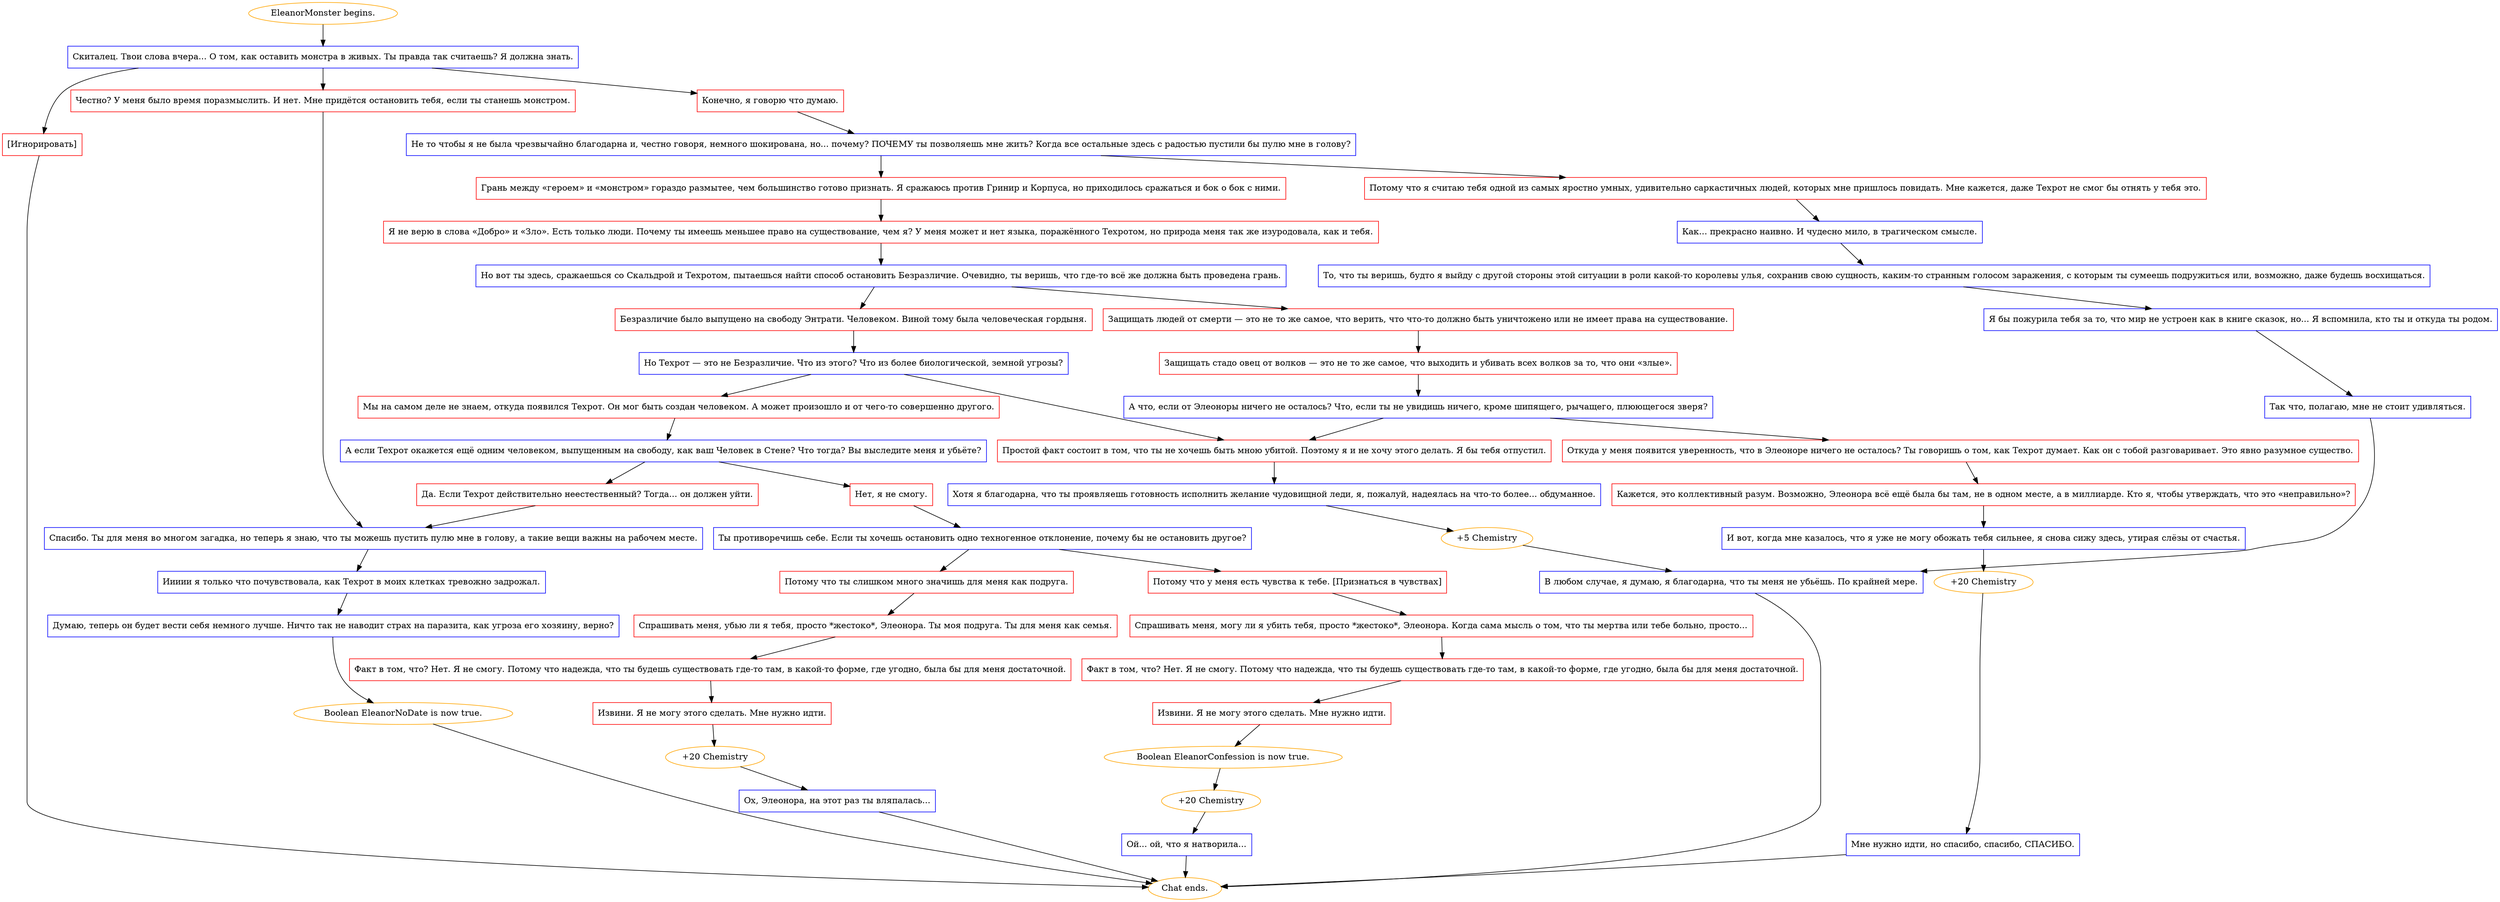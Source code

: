 digraph {
	"EleanorMonster begins." [color=orange];
		"EleanorMonster begins." -> j2436637884;
	j2436637884 [label="Скиталец. Твои слова вчера... О том, как оставить монстра в живых. Ты правда так считаешь? Я должна знать.",shape=box,color=blue];
		j2436637884 -> j1640970068;
		j2436637884 -> j3212400017;
		j2436637884 -> j3456118237;
	j1640970068 [label="Конечно, я говорю что думаю.",shape=box,color=red];
		j1640970068 -> j2581984814;
	j3212400017 [label="Честно? У меня было время поразмыслить. И нет. Мне придётся остановить тебя, если ты станешь монстром.",shape=box,color=red];
		j3212400017 -> j1055873958;
	j3456118237 [label="[Игнорировать]",shape=box,color=red];
		j3456118237 -> "Chat ends.";
	j2581984814 [label="Не то чтобы я не была чрезвычайно благодарна и, честно говоря, немного шокирована, но... почему? ПОЧЕМУ ты позволяешь мне жить? Когда все остальные здесь с радостью пустили бы пулю мне в голову?",shape=box,color=blue];
		j2581984814 -> j335146812;
		j2581984814 -> j2814596343;
	j1055873958 [label="Спасибо. Ты для меня во многом загадка, но теперь я знаю, что ты можешь пустить пулю мне в голову, а такие вещи важны на рабочем месте.",shape=box,color=blue];
		j1055873958 -> j2872338864;
	"Chat ends." [color=orange];
	j335146812 [label="Грань между «героем» и «монстром» гораздо размытее, чем большинство готово признать. Я сражаюсь против Гринир и Корпуса, но приходилось сражаться и бок о бок с ними.",shape=box,color=red];
		j335146812 -> j628657631;
	j2814596343 [label="Потому что я считаю тебя одной из самых яростно умных, удивительно саркастичных людей, которых мне пришлось повидать. Мне кажется, даже Техрот не смог бы отнять у тебя это.",shape=box,color=red];
		j2814596343 -> j1098783052;
	j2872338864 [label="Иииии я только что почувствовала, как Техрот в моих клетках тревожно задрожал.",shape=box,color=blue];
		j2872338864 -> j3644950393;
	j628657631 [label="Я не верю в слова «Добро» и «Зло». Есть только люди. Почему ты имеешь меньшее право на существование, чем я? У меня может и нет языка, поражённого Техротом, но природа меня так же изуродовала, как и тебя.",shape=box,color=red];
		j628657631 -> j108875625;
	j1098783052 [label="Как... прекрасно наивно. И чудесно мило, в трагическом смысле.",shape=box,color=blue];
		j1098783052 -> j660974560;
	j3644950393 [label="Думаю, теперь он будет вести себя немного лучше. Ничто так не наводит страх на паразита, как угроза его хозяину, верно?",shape=box,color=blue];
		j3644950393 -> j2728200779;
	j108875625 [label="Но вот ты здесь, сражаешься со Скальдрой и Техротом, пытаешься найти способ остановить Безразличие. Очевидно, ты веришь, что где-то всё же должна быть проведена грань.",shape=box,color=blue];
		j108875625 -> j4123283592;
		j108875625 -> j1609232766;
	j660974560 [label="То, что ты веришь, будто я выйду с другой стороны этой ситуации в роли какой-то королевы улья, сохранив свою сущность, каким-то странным голосом заражения, с которым ты сумеешь подружиться или, возможно, даже будешь восхищаться.",shape=box,color=blue];
		j660974560 -> j4046274830;
	j2728200779 [label="Boolean EleanorNoDate is now true.",color=orange];
		j2728200779 -> "Chat ends.";
	j4123283592 [label="Безразличие было выпущено на свободу Энтрати. Человеком. Виной тому была человеческая гордыня.",shape=box,color=red];
		j4123283592 -> j940665506;
	j1609232766 [label="Защищать людей от смерти — это не то же самое, что верить, что что-то должно быть уничтожено или не имеет права на существование.",shape=box,color=red];
		j1609232766 -> j235544825;
	j4046274830 [label="Я бы пожурила тебя за то, что мир не устроен как в книге сказок, но... Я вспомнила, кто ты и откуда ты родом.",shape=box,color=blue];
		j4046274830 -> j1824412470;
	j940665506 [label="Но Техрот — это не Безразличие. Что из этого? Что из более биологической, земной угрозы?",shape=box,color=blue];
		j940665506 -> j9180543;
		j940665506 -> j428926534;
	j235544825 [label="Защищать стадо овец от волков — это не то же самое, что выходить и убивать всех волков за то, что они «злые».",shape=box,color=red];
		j235544825 -> j1544564142;
	j1824412470 [label="Так что, полагаю, мне не стоит удивляться.",shape=box,color=blue];
		j1824412470 -> j782188258;
	j9180543 [label="Мы на самом деле не знаем, откуда появился Техрот. Он мог быть создан человеком. А может произошло и от чего-то совершенно другого.",shape=box,color=red];
		j9180543 -> j1166865505;
	j428926534 [label="Простой факт состоит в том, что ты не хочешь быть мною убитой. Поэтому я и не хочу этого делать. Я бы тебя отпустил.",shape=box,color=red];
		j428926534 -> j464991508;
	j1544564142 [label="А что, если от Элеоноры ничего не осталось? Что, если ты не увидишь ничего, кроме шипящего, рычащего, плюющегося зверя?",shape=box,color=blue];
		j1544564142 -> j4265967250;
		j1544564142 -> j428926534;
	j782188258 [label="В любом случае, я думаю, я благодарна, что ты меня не убьёшь. По крайней мере.",shape=box,color=blue];
		j782188258 -> "Chat ends.";
	j1166865505 [label="А если Техрот окажется ещё одним человеком, выпущенным на свободу, как ваш Человек в Стене? Что тогда? Вы выследите меня и убьёте?",shape=box,color=blue];
		j1166865505 -> j340449389;
		j1166865505 -> j3107458942;
	j464991508 [label="Хотя я благодарна, что ты проявляешь готовность исполнить желание чудовищной леди, я, пожалуй, надеялась на что-то более... обдуманное.",shape=box,color=blue];
		j464991508 -> j3912479318;
	j4265967250 [label="Откуда у меня появится уверенность, что в Элеоноре ничего не осталось? Ты говоришь о том, как Техрот думает. Как он с тобой разговаривает. Это явно разумное существо.",shape=box,color=red];
		j4265967250 -> j1604634035;
	j340449389 [label="Нет, я не смогу.",shape=box,color=red];
		j340449389 -> j2266121138;
	j3107458942 [label="Да. Если Техрот действительно неестественный? Тогда... он должен уйти.",shape=box,color=red];
		j3107458942 -> j1055873958;
	j3912479318 [label="+5 Chemistry",color=orange];
		j3912479318 -> j782188258;
	j1604634035 [label="Кажется, это коллективный разум. Возможно, Элеонора всё ещё была бы там, не в одном месте, а в миллиарде. Кто я, чтобы утверждать, что это «неправильно»?",shape=box,color=red];
		j1604634035 -> j1932166699;
	j2266121138 [label="Ты противоречишь себе. Если ты хочешь остановить одно техногенное отклонение, почему бы не остановить другое?",shape=box,color=blue];
		j2266121138 -> j2925641518;
		j2266121138 -> j917006785;
	j1932166699 [label="И вот, когда мне казалось, что я уже не могу обожать тебя сильнее, я снова сижу здесь, утирая слёзы от счастья.",shape=box,color=blue];
		j1932166699 -> j2839708224;
	j2925641518 [label="Потому что у меня есть чувства к тебе. [Признаться в чувствах]",shape=box,color=red];
		j2925641518 -> j3638970725;
	j917006785 [label="Потому что ты слишком много значишь для меня как подруга.",shape=box,color=red];
		j917006785 -> j3847175106;
	j2839708224 [label="+20 Chemistry",color=orange];
		j2839708224 -> j1125893695;
	j3638970725 [label="Спрашивать меня, могу ли я убить тебя, просто *жестоко*, Элеонора. Когда сама мысль о том, что ты мертва или тебе больно, просто...",shape=box,color=red];
		j3638970725 -> j1705726308;
	j3847175106 [label="Спрашивать меня, убью ли я тебя, просто *жестоко*, Элеонора. Ты моя подруга. Ты для меня как семья.",shape=box,color=red];
		j3847175106 -> j849288377;
	j1125893695 [label="Мне нужно идти, но спасибо, спасибо, СПАСИБО.",shape=box,color=blue];
		j1125893695 -> "Chat ends.";
	j1705726308 [label="Факт в том, что? Нет. Я не смогу. Потому что надежда, что ты будешь существовать где-то там, в какой-то форме, где угодно, была бы для меня достаточной.",shape=box,color=red];
		j1705726308 -> j661718124;
	j849288377 [label="Факт в том, что? Нет. Я не смогу. Потому что надежда, что ты будешь существовать где-то там, в какой-то форме, где угодно, была бы для меня достаточной.",shape=box,color=red];
		j849288377 -> j4005066256;
	j661718124 [label="Извини. Я не могу этого сделать. Мне нужно идти.",shape=box,color=red];
		j661718124 -> j4002309264;
	j4005066256 [label="Извини. Я не могу этого сделать. Мне нужно идти.",shape=box,color=red];
		j4005066256 -> j4060366673;
	j4002309264 [label="Boolean EleanorConfession is now true.",color=orange];
		j4002309264 -> j2906949687;
	j4060366673 [label="+20 Chemistry",color=orange];
		j4060366673 -> j2061277742;
	j2906949687 [label="+20 Chemistry",color=orange];
		j2906949687 -> j1655961525;
	j2061277742 [label="Ох, Элеонора, на этот раз ты вляпалась...",shape=box,color=blue];
		j2061277742 -> "Chat ends.";
	j1655961525 [label="Ой... ой, что я натворила...",shape=box,color=blue];
		j1655961525 -> "Chat ends.";
}